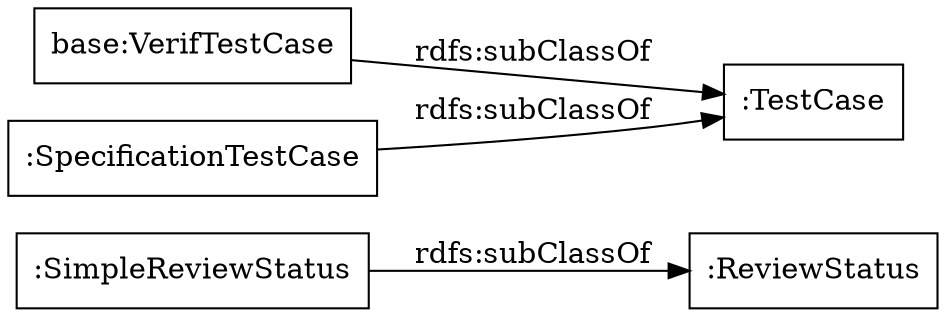digraph ar2dtool_diagram { 
rankdir=LR;
size="1000"
node [shape = rectangle, color="black"]; ":ReviewStatus" ":SimpleReviewStatus" "base:VerifTestCase" ":SpecificationTestCase" ":TestCase" ; /*classes style*/
	"base:VerifTestCase" -> ":TestCase" [ label = "rdfs:subClassOf" ];
	":SpecificationTestCase" -> ":TestCase" [ label = "rdfs:subClassOf" ];
	":SimpleReviewStatus" -> ":ReviewStatus" [ label = "rdfs:subClassOf" ];

}
